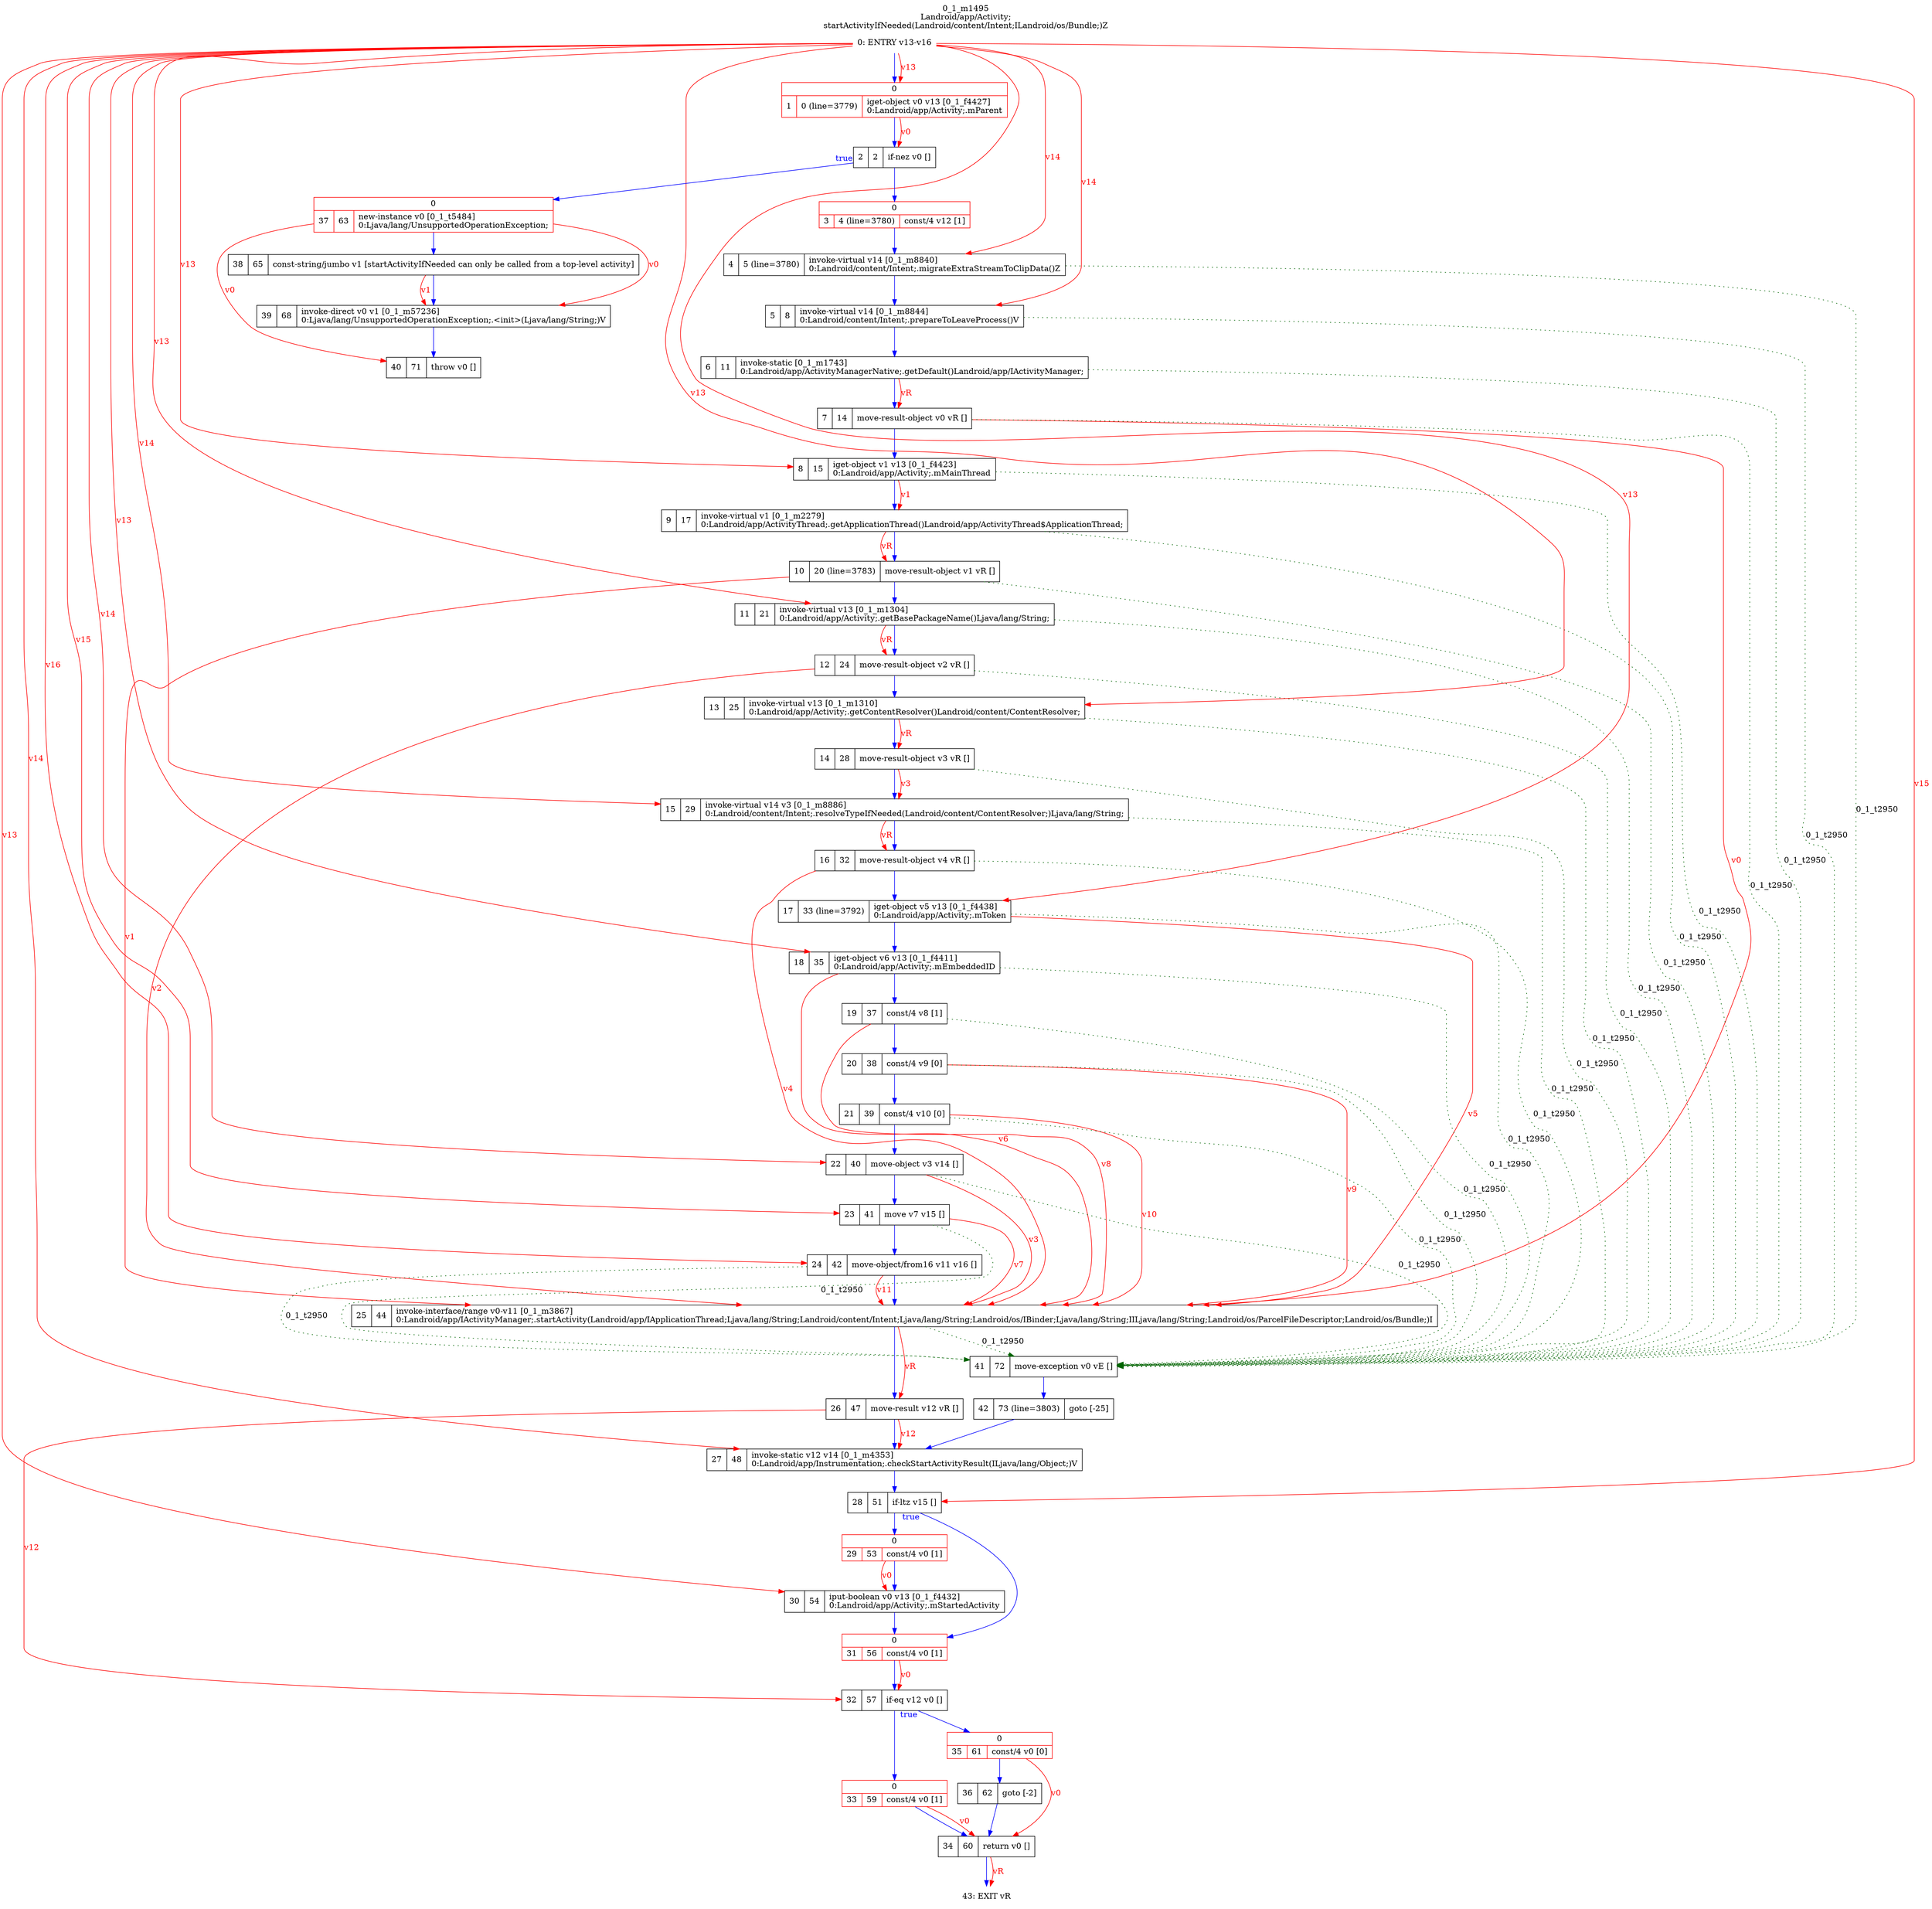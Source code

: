 digraph G {
rankdir=UD;
labelloc=t;
label="0_1_m1495\nLandroid/app/Activity;
startActivityIfNeeded(Landroid/content/Intent;ILandroid/os/Bundle;)Z";
4, 5, 6, 7, 8, 9, 10, 11, 12, 13, 14, 15, 16, 17, 18, 19, 20, 21, 22, 23, 24, 25 -> 41 [label="0_1_t2950", color=darkgreen, style=dotted];
0[label="0: ENTRY v13-v16",shape=plaintext];
1[label="{0|{1|0 (line=3779)|iget-object v0 v13 [0_1_f4427]\l0:Landroid/app/Activity;.mParent\l}}",shape=record, color=red];
2[label="2|2|if-nez v0 []\l",shape=record];
3[label="{0|{3|4 (line=3780)|const/4 v12 [1]\l}}",shape=record, color=red];
4[label="4|5 (line=3780)|invoke-virtual v14 [0_1_m8840]\l0:Landroid/content/Intent;.migrateExtraStreamToClipData()Z\l",shape=record,URL="0_1_m8840.dot"];
5[label="5|8|invoke-virtual v14 [0_1_m8844]\l0:Landroid/content/Intent;.prepareToLeaveProcess()V\l",shape=record,URL="0_1_m8844.dot"];
6[label="6|11|invoke-static [0_1_m1743]\l0:Landroid/app/ActivityManagerNative;.getDefault()Landroid/app/IActivityManager;\l",shape=record,URL="0_1_m1743.dot"];
7[label="7|14|move-result-object v0 vR []\l",shape=record];
8[label="8|15|iget-object v1 v13 [0_1_f4423]\l0:Landroid/app/Activity;.mMainThread\l",shape=record];
9[label="9|17|invoke-virtual v1 [0_1_m2279]\l0:Landroid/app/ActivityThread;.getApplicationThread()Landroid/app/ActivityThread$ApplicationThread;\l",shape=record,URL="0_1_m2279.dot"];
10[label="10|20 (line=3783)|move-result-object v1 vR []\l",shape=record];
11[label="11|21|invoke-virtual v13 [0_1_m1304]\l0:Landroid/app/Activity;.getBasePackageName()Ljava/lang/String;\l",shape=record,URL="0_1_m1304.dot"];
12[label="12|24|move-result-object v2 vR []\l",shape=record];
13[label="13|25|invoke-virtual v13 [0_1_m1310]\l0:Landroid/app/Activity;.getContentResolver()Landroid/content/ContentResolver;\l",shape=record,URL="0_1_m1310.dot"];
14[label="14|28|move-result-object v3 vR []\l",shape=record];
15[label="15|29|invoke-virtual v14 v3 [0_1_m8886]\l0:Landroid/content/Intent;.resolveTypeIfNeeded(Landroid/content/ContentResolver;)Ljava/lang/String;\l",shape=record,URL="0_1_m8886.dot"];
16[label="16|32|move-result-object v4 vR []\l",shape=record];
17[label="17|33 (line=3792)|iget-object v5 v13 [0_1_f4438]\l0:Landroid/app/Activity;.mToken\l",shape=record];
18[label="18|35|iget-object v6 v13 [0_1_f4411]\l0:Landroid/app/Activity;.mEmbeddedID\l",shape=record];
19[label="19|37|const/4 v8 [1]\l",shape=record];
20[label="20|38|const/4 v9 [0]\l",shape=record];
21[label="21|39|const/4 v10 [0]\l",shape=record];
22[label="22|40|move-object v3 v14 []\l",shape=record];
23[label="23|41|move v7 v15 []\l",shape=record];
24[label="24|42|move-object/from16 v11 v16 []\l",shape=record];
25[label="25|44|invoke-interface/range v0-v11 [0_1_m3867]\l0:Landroid/app/IActivityManager;.startActivity(Landroid/app/IApplicationThread;Ljava/lang/String;Landroid/content/Intent;Ljava/lang/String;Landroid/os/IBinder;Ljava/lang/String;IILjava/lang/String;Landroid/os/ParcelFileDescriptor;Landroid/os/Bundle;)I\l",shape=record,URL="0_1_m3867.dot"];
26[label="26|47|move-result v12 vR []\l",shape=record];
27[label="27|48|invoke-static v12 v14 [0_1_m4353]\l0:Landroid/app/Instrumentation;.checkStartActivityResult(ILjava/lang/Object;)V\l",shape=record,URL="0_1_m4353.dot"];
28[label="28|51|if-ltz v15 []\l",shape=record];
29[label="{0|{29|53|const/4 v0 [1]\l}}",shape=record, color=red];
30[label="30|54|iput-boolean v0 v13 [0_1_f4432]\l0:Landroid/app/Activity;.mStartedActivity\l",shape=record];
31[label="{0|{31|56|const/4 v0 [1]\l}}",shape=record, color=red];
32[label="32|57|if-eq v12 v0 []\l",shape=record];
33[label="{0|{33|59|const/4 v0 [1]\l}}",shape=record, color=red];
34[label="34|60|return v0 []\l",shape=record];
35[label="{0|{35|61|const/4 v0 [0]\l}}",shape=record, color=red];
36[label="36|62|goto [-2]\l",shape=record];
37[label="{0|{37|63|new-instance v0 [0_1_t5484]\l0:Ljava/lang/UnsupportedOperationException;\l}}",shape=record, color=red];
38[label="38|65|const-string/jumbo v1 [startActivityIfNeeded can only be called from a top-level activity]\l",shape=record];
39[label="39|68|invoke-direct v0 v1 [0_1_m57236]\l0:Ljava/lang/UnsupportedOperationException;.\<init\>(Ljava/lang/String;)V\l",shape=record,URL="0_1_m57236.dot"];
40[label="40|71|throw v0 []\l",shape=record];
41[label="41|72|move-exception v0 vE []\l",shape=record];
42[label="42|73 (line=3803)|goto [-25]\l",shape=record];
43[label="43: EXIT vR",shape=plaintext];
0->1 [color=blue, fontcolor=blue,weight=100, taillabel=""];
1->2 [color=blue, fontcolor=blue,weight=100, taillabel=""];
2->37 [color=blue, fontcolor=blue,weight=10, taillabel="true"];
2->3 [color=blue, fontcolor=blue,weight=100, taillabel=""];
3->4 [color=blue, fontcolor=blue,weight=100, taillabel=""];
4->5 [color=blue, fontcolor=blue,weight=100, taillabel=""];
5->6 [color=blue, fontcolor=blue,weight=100, taillabel=""];
6->7 [color=blue, fontcolor=blue,weight=100, taillabel=""];
7->8 [color=blue, fontcolor=blue,weight=100, taillabel=""];
8->9 [color=blue, fontcolor=blue,weight=100, taillabel=""];
9->10 [color=blue, fontcolor=blue,weight=100, taillabel=""];
10->11 [color=blue, fontcolor=blue,weight=100, taillabel=""];
11->12 [color=blue, fontcolor=blue,weight=100, taillabel=""];
12->13 [color=blue, fontcolor=blue,weight=100, taillabel=""];
13->14 [color=blue, fontcolor=blue,weight=100, taillabel=""];
14->15 [color=blue, fontcolor=blue,weight=100, taillabel=""];
15->16 [color=blue, fontcolor=blue,weight=100, taillabel=""];
16->17 [color=blue, fontcolor=blue,weight=100, taillabel=""];
17->18 [color=blue, fontcolor=blue,weight=100, taillabel=""];
18->19 [color=blue, fontcolor=blue,weight=100, taillabel=""];
19->20 [color=blue, fontcolor=blue,weight=100, taillabel=""];
20->21 [color=blue, fontcolor=blue,weight=100, taillabel=""];
21->22 [color=blue, fontcolor=blue,weight=100, taillabel=""];
22->23 [color=blue, fontcolor=blue,weight=100, taillabel=""];
23->24 [color=blue, fontcolor=blue,weight=100, taillabel=""];
24->25 [color=blue, fontcolor=blue,weight=100, taillabel=""];
25->26 [color=blue, fontcolor=blue,weight=100, taillabel=""];
26->27 [color=blue, fontcolor=blue,weight=100, taillabel=""];
27->28 [color=blue, fontcolor=blue,weight=100, taillabel=""];
28->31 [color=blue, fontcolor=blue,weight=10, taillabel="true"];
28->29 [color=blue, fontcolor=blue,weight=100, taillabel=""];
29->30 [color=blue, fontcolor=blue,weight=100, taillabel=""];
30->31 [color=blue, fontcolor=blue,weight=100, taillabel=""];
31->32 [color=blue, fontcolor=blue,weight=100, taillabel=""];
32->35 [color=blue, fontcolor=blue,weight=10, taillabel="true"];
32->33 [color=blue, fontcolor=blue,weight=100, taillabel=""];
33->34 [color=blue, fontcolor=blue,weight=100, taillabel=""];
34->43 [color=blue, fontcolor=blue,weight=100, taillabel=""];
35->36 [color=blue, fontcolor=blue,weight=100, taillabel=""];
36->34 [color=blue, fontcolor=blue,weight=100, taillabel=""];
37->38 [color=blue, fontcolor=blue,weight=100, taillabel=""];
38->39 [color=blue, fontcolor=blue,weight=100, taillabel=""];
39->40 [color=blue, fontcolor=blue,weight=100, taillabel=""];
41->42 [color=blue, fontcolor=blue,weight=100, taillabel=""];
42->27 [color=blue, fontcolor=blue,weight=100, taillabel=""];
0->1 [color=red, fontcolor=red, label="v13"];
1->2 [color=red, fontcolor=red, label="v0"];
0->4 [color=red, fontcolor=red, label="v14"];
0->5 [color=red, fontcolor=red, label="v14"];
6->7 [color=red, fontcolor=red, label="vR"];
0->8 [color=red, fontcolor=red, label="v13"];
8->9 [color=red, fontcolor=red, label="v1"];
9->10 [color=red, fontcolor=red, label="vR"];
0->11 [color=red, fontcolor=red, label="v13"];
11->12 [color=red, fontcolor=red, label="vR"];
0->13 [color=red, fontcolor=red, label="v13"];
13->14 [color=red, fontcolor=red, label="vR"];
0->15 [color=red, fontcolor=red, label="v14"];
14->15 [color=red, fontcolor=red, label="v3"];
15->16 [color=red, fontcolor=red, label="vR"];
0->17 [color=red, fontcolor=red, label="v13"];
0->18 [color=red, fontcolor=red, label="v13"];
0->22 [color=red, fontcolor=red, label="v14"];
0->23 [color=red, fontcolor=red, label="v15"];
0->24 [color=red, fontcolor=red, label="v16"];
7->25 [color=red, fontcolor=red, label="v0"];
10->25 [color=red, fontcolor=red, label="v1"];
12->25 [color=red, fontcolor=red, label="v2"];
16->25 [color=red, fontcolor=red, label="v4"];
17->25 [color=red, fontcolor=red, label="v5"];
18->25 [color=red, fontcolor=red, label="v6"];
19->25 [color=red, fontcolor=red, label="v8"];
20->25 [color=red, fontcolor=red, label="v9"];
21->25 [color=red, fontcolor=red, label="v10"];
22->25 [color=red, fontcolor=red, label="v3"];
23->25 [color=red, fontcolor=red, label="v7"];
24->25 [color=red, fontcolor=red, label="v11"];
25->26 [color=red, fontcolor=red, label="vR"];
0->27 [color=red, fontcolor=red, label="v14"];
26->27 [color=red, fontcolor=red, label="v12"];
0->28 [color=red, fontcolor=red, label="v15"];
0->30 [color=red, fontcolor=red, label="v13"];
29->30 [color=red, fontcolor=red, label="v0"];
26->32 [color=red, fontcolor=red, label="v12"];
31->32 [color=red, fontcolor=red, label="v0"];
33->34 [color=red, fontcolor=red, label="v0"];
35->34 [color=red, fontcolor=red, label="v0"];
37->39 [color=red, fontcolor=red, label="v0"];
38->39 [color=red, fontcolor=red, label="v1"];
37->40 [color=red, fontcolor=red, label="v0"];
34->43 [color=red, fontcolor=red, label="vR"];
}

